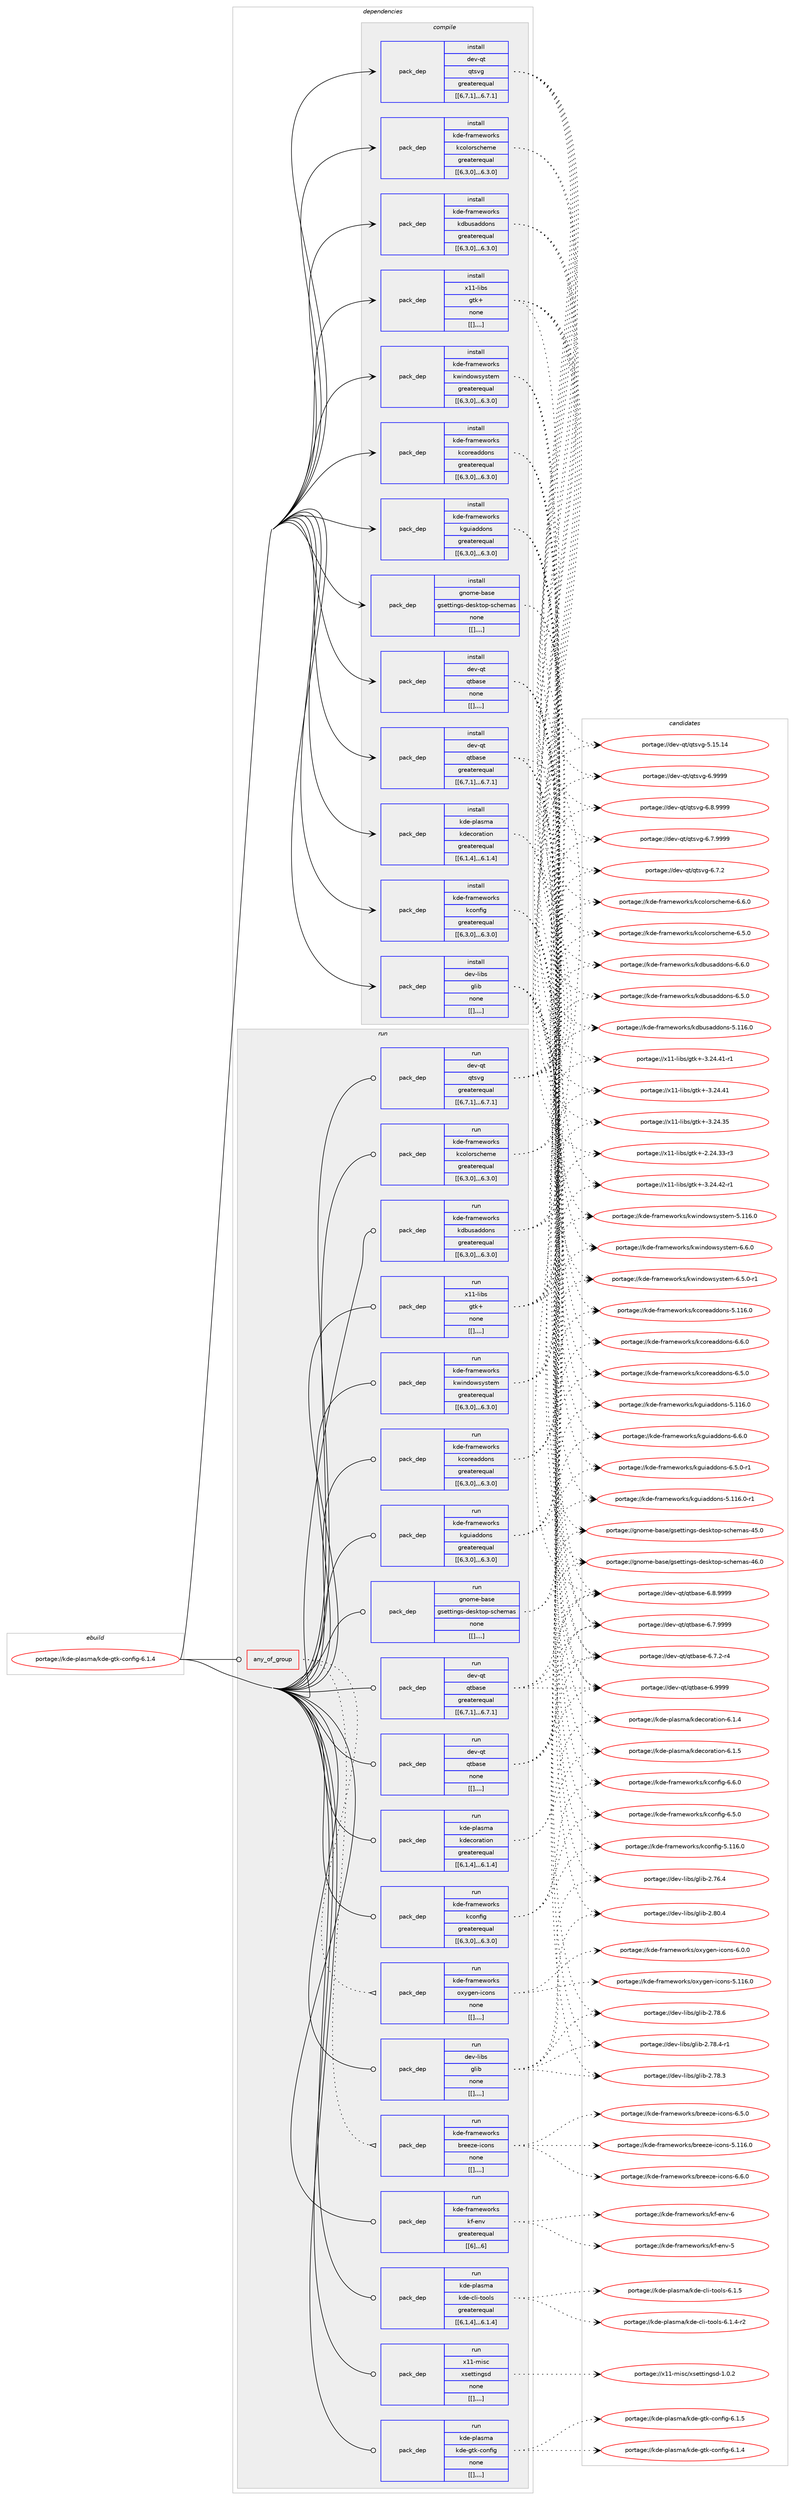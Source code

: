 digraph prolog {

# *************
# Graph options
# *************

newrank=true;
concentrate=true;
compound=true;
graph [rankdir=LR,fontname=Helvetica,fontsize=10,ranksep=1.5];#, ranksep=2.5, nodesep=0.2];
edge  [arrowhead=vee];
node  [fontname=Helvetica,fontsize=10];

# **********
# The ebuild
# **********

subgraph cluster_leftcol {
color=gray;
label=<<i>ebuild</i>>;
id [label="portage://kde-plasma/kde-gtk-config-6.1.4", color=red, width=4, href="../kde-plasma/kde-gtk-config-6.1.4.svg"];
}

# ****************
# The dependencies
# ****************

subgraph cluster_midcol {
color=gray;
label=<<i>dependencies</i>>;
subgraph cluster_compile {
fillcolor="#eeeeee";
style=filled;
label=<<i>compile</i>>;
subgraph pack204303 {
dependency277878 [label=<<TABLE BORDER="0" CELLBORDER="1" CELLSPACING="0" CELLPADDING="4" WIDTH="220"><TR><TD ROWSPAN="6" CELLPADDING="30">pack_dep</TD></TR><TR><TD WIDTH="110">install</TD></TR><TR><TD>dev-libs</TD></TR><TR><TD>glib</TD></TR><TR><TD>none</TD></TR><TR><TD>[[],,,,]</TD></TR></TABLE>>, shape=none, color=blue];
}
id:e -> dependency277878:w [weight=20,style="solid",arrowhead="vee"];
subgraph pack204304 {
dependency277879 [label=<<TABLE BORDER="0" CELLBORDER="1" CELLSPACING="0" CELLPADDING="4" WIDTH="220"><TR><TD ROWSPAN="6" CELLPADDING="30">pack_dep</TD></TR><TR><TD WIDTH="110">install</TD></TR><TR><TD>dev-qt</TD></TR><TR><TD>qtbase</TD></TR><TR><TD>greaterequal</TD></TR><TR><TD>[[6,7,1],,,6.7.1]</TD></TR></TABLE>>, shape=none, color=blue];
}
id:e -> dependency277879:w [weight=20,style="solid",arrowhead="vee"];
subgraph pack204305 {
dependency277880 [label=<<TABLE BORDER="0" CELLBORDER="1" CELLSPACING="0" CELLPADDING="4" WIDTH="220"><TR><TD ROWSPAN="6" CELLPADDING="30">pack_dep</TD></TR><TR><TD WIDTH="110">install</TD></TR><TR><TD>dev-qt</TD></TR><TR><TD>qtbase</TD></TR><TR><TD>none</TD></TR><TR><TD>[[],,,,]</TD></TR></TABLE>>, shape=none, color=blue];
}
id:e -> dependency277880:w [weight=20,style="solid",arrowhead="vee"];
subgraph pack204306 {
dependency277881 [label=<<TABLE BORDER="0" CELLBORDER="1" CELLSPACING="0" CELLPADDING="4" WIDTH="220"><TR><TD ROWSPAN="6" CELLPADDING="30">pack_dep</TD></TR><TR><TD WIDTH="110">install</TD></TR><TR><TD>dev-qt</TD></TR><TR><TD>qtsvg</TD></TR><TR><TD>greaterequal</TD></TR><TR><TD>[[6,7,1],,,6.7.1]</TD></TR></TABLE>>, shape=none, color=blue];
}
id:e -> dependency277881:w [weight=20,style="solid",arrowhead="vee"];
subgraph pack204307 {
dependency277882 [label=<<TABLE BORDER="0" CELLBORDER="1" CELLSPACING="0" CELLPADDING="4" WIDTH="220"><TR><TD ROWSPAN="6" CELLPADDING="30">pack_dep</TD></TR><TR><TD WIDTH="110">install</TD></TR><TR><TD>gnome-base</TD></TR><TR><TD>gsettings-desktop-schemas</TD></TR><TR><TD>none</TD></TR><TR><TD>[[],,,,]</TD></TR></TABLE>>, shape=none, color=blue];
}
id:e -> dependency277882:w [weight=20,style="solid",arrowhead="vee"];
subgraph pack204308 {
dependency277883 [label=<<TABLE BORDER="0" CELLBORDER="1" CELLSPACING="0" CELLPADDING="4" WIDTH="220"><TR><TD ROWSPAN="6" CELLPADDING="30">pack_dep</TD></TR><TR><TD WIDTH="110">install</TD></TR><TR><TD>kde-frameworks</TD></TR><TR><TD>kcolorscheme</TD></TR><TR><TD>greaterequal</TD></TR><TR><TD>[[6,3,0],,,6.3.0]</TD></TR></TABLE>>, shape=none, color=blue];
}
id:e -> dependency277883:w [weight=20,style="solid",arrowhead="vee"];
subgraph pack204309 {
dependency277884 [label=<<TABLE BORDER="0" CELLBORDER="1" CELLSPACING="0" CELLPADDING="4" WIDTH="220"><TR><TD ROWSPAN="6" CELLPADDING="30">pack_dep</TD></TR><TR><TD WIDTH="110">install</TD></TR><TR><TD>kde-frameworks</TD></TR><TR><TD>kconfig</TD></TR><TR><TD>greaterequal</TD></TR><TR><TD>[[6,3,0],,,6.3.0]</TD></TR></TABLE>>, shape=none, color=blue];
}
id:e -> dependency277884:w [weight=20,style="solid",arrowhead="vee"];
subgraph pack204310 {
dependency277885 [label=<<TABLE BORDER="0" CELLBORDER="1" CELLSPACING="0" CELLPADDING="4" WIDTH="220"><TR><TD ROWSPAN="6" CELLPADDING="30">pack_dep</TD></TR><TR><TD WIDTH="110">install</TD></TR><TR><TD>kde-frameworks</TD></TR><TR><TD>kcoreaddons</TD></TR><TR><TD>greaterequal</TD></TR><TR><TD>[[6,3,0],,,6.3.0]</TD></TR></TABLE>>, shape=none, color=blue];
}
id:e -> dependency277885:w [weight=20,style="solid",arrowhead="vee"];
subgraph pack204311 {
dependency277886 [label=<<TABLE BORDER="0" CELLBORDER="1" CELLSPACING="0" CELLPADDING="4" WIDTH="220"><TR><TD ROWSPAN="6" CELLPADDING="30">pack_dep</TD></TR><TR><TD WIDTH="110">install</TD></TR><TR><TD>kde-frameworks</TD></TR><TR><TD>kdbusaddons</TD></TR><TR><TD>greaterequal</TD></TR><TR><TD>[[6,3,0],,,6.3.0]</TD></TR></TABLE>>, shape=none, color=blue];
}
id:e -> dependency277886:w [weight=20,style="solid",arrowhead="vee"];
subgraph pack204312 {
dependency277887 [label=<<TABLE BORDER="0" CELLBORDER="1" CELLSPACING="0" CELLPADDING="4" WIDTH="220"><TR><TD ROWSPAN="6" CELLPADDING="30">pack_dep</TD></TR><TR><TD WIDTH="110">install</TD></TR><TR><TD>kde-frameworks</TD></TR><TR><TD>kguiaddons</TD></TR><TR><TD>greaterequal</TD></TR><TR><TD>[[6,3,0],,,6.3.0]</TD></TR></TABLE>>, shape=none, color=blue];
}
id:e -> dependency277887:w [weight=20,style="solid",arrowhead="vee"];
subgraph pack204313 {
dependency277888 [label=<<TABLE BORDER="0" CELLBORDER="1" CELLSPACING="0" CELLPADDING="4" WIDTH="220"><TR><TD ROWSPAN="6" CELLPADDING="30">pack_dep</TD></TR><TR><TD WIDTH="110">install</TD></TR><TR><TD>kde-frameworks</TD></TR><TR><TD>kwindowsystem</TD></TR><TR><TD>greaterequal</TD></TR><TR><TD>[[6,3,0],,,6.3.0]</TD></TR></TABLE>>, shape=none, color=blue];
}
id:e -> dependency277888:w [weight=20,style="solid",arrowhead="vee"];
subgraph pack204314 {
dependency277889 [label=<<TABLE BORDER="0" CELLBORDER="1" CELLSPACING="0" CELLPADDING="4" WIDTH="220"><TR><TD ROWSPAN="6" CELLPADDING="30">pack_dep</TD></TR><TR><TD WIDTH="110">install</TD></TR><TR><TD>kde-plasma</TD></TR><TR><TD>kdecoration</TD></TR><TR><TD>greaterequal</TD></TR><TR><TD>[[6,1,4],,,6.1.4]</TD></TR></TABLE>>, shape=none, color=blue];
}
id:e -> dependency277889:w [weight=20,style="solid",arrowhead="vee"];
subgraph pack204315 {
dependency277890 [label=<<TABLE BORDER="0" CELLBORDER="1" CELLSPACING="0" CELLPADDING="4" WIDTH="220"><TR><TD ROWSPAN="6" CELLPADDING="30">pack_dep</TD></TR><TR><TD WIDTH="110">install</TD></TR><TR><TD>x11-libs</TD></TR><TR><TD>gtk+</TD></TR><TR><TD>none</TD></TR><TR><TD>[[],,,,]</TD></TR></TABLE>>, shape=none, color=blue];
}
id:e -> dependency277890:w [weight=20,style="solid",arrowhead="vee"];
}
subgraph cluster_compileandrun {
fillcolor="#eeeeee";
style=filled;
label=<<i>compile and run</i>>;
}
subgraph cluster_run {
fillcolor="#eeeeee";
style=filled;
label=<<i>run</i>>;
subgraph any1961 {
dependency277891 [label=<<TABLE BORDER="0" CELLBORDER="1" CELLSPACING="0" CELLPADDING="4"><TR><TD CELLPADDING="10">any_of_group</TD></TR></TABLE>>, shape=none, color=red];subgraph pack204316 {
dependency277892 [label=<<TABLE BORDER="0" CELLBORDER="1" CELLSPACING="0" CELLPADDING="4" WIDTH="220"><TR><TD ROWSPAN="6" CELLPADDING="30">pack_dep</TD></TR><TR><TD WIDTH="110">run</TD></TR><TR><TD>kde-frameworks</TD></TR><TR><TD>breeze-icons</TD></TR><TR><TD>none</TD></TR><TR><TD>[[],,,,]</TD></TR></TABLE>>, shape=none, color=blue];
}
dependency277891:e -> dependency277892:w [weight=20,style="dotted",arrowhead="oinv"];
subgraph pack204317 {
dependency277893 [label=<<TABLE BORDER="0" CELLBORDER="1" CELLSPACING="0" CELLPADDING="4" WIDTH="220"><TR><TD ROWSPAN="6" CELLPADDING="30">pack_dep</TD></TR><TR><TD WIDTH="110">run</TD></TR><TR><TD>kde-frameworks</TD></TR><TR><TD>oxygen-icons</TD></TR><TR><TD>none</TD></TR><TR><TD>[[],,,,]</TD></TR></TABLE>>, shape=none, color=blue];
}
dependency277891:e -> dependency277893:w [weight=20,style="dotted",arrowhead="oinv"];
}
id:e -> dependency277891:w [weight=20,style="solid",arrowhead="odot"];
subgraph pack204318 {
dependency277894 [label=<<TABLE BORDER="0" CELLBORDER="1" CELLSPACING="0" CELLPADDING="4" WIDTH="220"><TR><TD ROWSPAN="6" CELLPADDING="30">pack_dep</TD></TR><TR><TD WIDTH="110">run</TD></TR><TR><TD>dev-libs</TD></TR><TR><TD>glib</TD></TR><TR><TD>none</TD></TR><TR><TD>[[],,,,]</TD></TR></TABLE>>, shape=none, color=blue];
}
id:e -> dependency277894:w [weight=20,style="solid",arrowhead="odot"];
subgraph pack204319 {
dependency277895 [label=<<TABLE BORDER="0" CELLBORDER="1" CELLSPACING="0" CELLPADDING="4" WIDTH="220"><TR><TD ROWSPAN="6" CELLPADDING="30">pack_dep</TD></TR><TR><TD WIDTH="110">run</TD></TR><TR><TD>dev-qt</TD></TR><TR><TD>qtbase</TD></TR><TR><TD>greaterequal</TD></TR><TR><TD>[[6,7,1],,,6.7.1]</TD></TR></TABLE>>, shape=none, color=blue];
}
id:e -> dependency277895:w [weight=20,style="solid",arrowhead="odot"];
subgraph pack204320 {
dependency277896 [label=<<TABLE BORDER="0" CELLBORDER="1" CELLSPACING="0" CELLPADDING="4" WIDTH="220"><TR><TD ROWSPAN="6" CELLPADDING="30">pack_dep</TD></TR><TR><TD WIDTH="110">run</TD></TR><TR><TD>dev-qt</TD></TR><TR><TD>qtbase</TD></TR><TR><TD>none</TD></TR><TR><TD>[[],,,,]</TD></TR></TABLE>>, shape=none, color=blue];
}
id:e -> dependency277896:w [weight=20,style="solid",arrowhead="odot"];
subgraph pack204321 {
dependency277897 [label=<<TABLE BORDER="0" CELLBORDER="1" CELLSPACING="0" CELLPADDING="4" WIDTH="220"><TR><TD ROWSPAN="6" CELLPADDING="30">pack_dep</TD></TR><TR><TD WIDTH="110">run</TD></TR><TR><TD>dev-qt</TD></TR><TR><TD>qtsvg</TD></TR><TR><TD>greaterequal</TD></TR><TR><TD>[[6,7,1],,,6.7.1]</TD></TR></TABLE>>, shape=none, color=blue];
}
id:e -> dependency277897:w [weight=20,style="solid",arrowhead="odot"];
subgraph pack204322 {
dependency277898 [label=<<TABLE BORDER="0" CELLBORDER="1" CELLSPACING="0" CELLPADDING="4" WIDTH="220"><TR><TD ROWSPAN="6" CELLPADDING="30">pack_dep</TD></TR><TR><TD WIDTH="110">run</TD></TR><TR><TD>gnome-base</TD></TR><TR><TD>gsettings-desktop-schemas</TD></TR><TR><TD>none</TD></TR><TR><TD>[[],,,,]</TD></TR></TABLE>>, shape=none, color=blue];
}
id:e -> dependency277898:w [weight=20,style="solid",arrowhead="odot"];
subgraph pack204323 {
dependency277899 [label=<<TABLE BORDER="0" CELLBORDER="1" CELLSPACING="0" CELLPADDING="4" WIDTH="220"><TR><TD ROWSPAN="6" CELLPADDING="30">pack_dep</TD></TR><TR><TD WIDTH="110">run</TD></TR><TR><TD>kde-frameworks</TD></TR><TR><TD>kcolorscheme</TD></TR><TR><TD>greaterequal</TD></TR><TR><TD>[[6,3,0],,,6.3.0]</TD></TR></TABLE>>, shape=none, color=blue];
}
id:e -> dependency277899:w [weight=20,style="solid",arrowhead="odot"];
subgraph pack204324 {
dependency277900 [label=<<TABLE BORDER="0" CELLBORDER="1" CELLSPACING="0" CELLPADDING="4" WIDTH="220"><TR><TD ROWSPAN="6" CELLPADDING="30">pack_dep</TD></TR><TR><TD WIDTH="110">run</TD></TR><TR><TD>kde-frameworks</TD></TR><TR><TD>kconfig</TD></TR><TR><TD>greaterequal</TD></TR><TR><TD>[[6,3,0],,,6.3.0]</TD></TR></TABLE>>, shape=none, color=blue];
}
id:e -> dependency277900:w [weight=20,style="solid",arrowhead="odot"];
subgraph pack204325 {
dependency277901 [label=<<TABLE BORDER="0" CELLBORDER="1" CELLSPACING="0" CELLPADDING="4" WIDTH="220"><TR><TD ROWSPAN="6" CELLPADDING="30">pack_dep</TD></TR><TR><TD WIDTH="110">run</TD></TR><TR><TD>kde-frameworks</TD></TR><TR><TD>kcoreaddons</TD></TR><TR><TD>greaterequal</TD></TR><TR><TD>[[6,3,0],,,6.3.0]</TD></TR></TABLE>>, shape=none, color=blue];
}
id:e -> dependency277901:w [weight=20,style="solid",arrowhead="odot"];
subgraph pack204326 {
dependency277902 [label=<<TABLE BORDER="0" CELLBORDER="1" CELLSPACING="0" CELLPADDING="4" WIDTH="220"><TR><TD ROWSPAN="6" CELLPADDING="30">pack_dep</TD></TR><TR><TD WIDTH="110">run</TD></TR><TR><TD>kde-frameworks</TD></TR><TR><TD>kdbusaddons</TD></TR><TR><TD>greaterequal</TD></TR><TR><TD>[[6,3,0],,,6.3.0]</TD></TR></TABLE>>, shape=none, color=blue];
}
id:e -> dependency277902:w [weight=20,style="solid",arrowhead="odot"];
subgraph pack204327 {
dependency277903 [label=<<TABLE BORDER="0" CELLBORDER="1" CELLSPACING="0" CELLPADDING="4" WIDTH="220"><TR><TD ROWSPAN="6" CELLPADDING="30">pack_dep</TD></TR><TR><TD WIDTH="110">run</TD></TR><TR><TD>kde-frameworks</TD></TR><TR><TD>kf-env</TD></TR><TR><TD>greaterequal</TD></TR><TR><TD>[[6],,,6]</TD></TR></TABLE>>, shape=none, color=blue];
}
id:e -> dependency277903:w [weight=20,style="solid",arrowhead="odot"];
subgraph pack204328 {
dependency277904 [label=<<TABLE BORDER="0" CELLBORDER="1" CELLSPACING="0" CELLPADDING="4" WIDTH="220"><TR><TD ROWSPAN="6" CELLPADDING="30">pack_dep</TD></TR><TR><TD WIDTH="110">run</TD></TR><TR><TD>kde-frameworks</TD></TR><TR><TD>kguiaddons</TD></TR><TR><TD>greaterequal</TD></TR><TR><TD>[[6,3,0],,,6.3.0]</TD></TR></TABLE>>, shape=none, color=blue];
}
id:e -> dependency277904:w [weight=20,style="solid",arrowhead="odot"];
subgraph pack204329 {
dependency277905 [label=<<TABLE BORDER="0" CELLBORDER="1" CELLSPACING="0" CELLPADDING="4" WIDTH="220"><TR><TD ROWSPAN="6" CELLPADDING="30">pack_dep</TD></TR><TR><TD WIDTH="110">run</TD></TR><TR><TD>kde-frameworks</TD></TR><TR><TD>kwindowsystem</TD></TR><TR><TD>greaterequal</TD></TR><TR><TD>[[6,3,0],,,6.3.0]</TD></TR></TABLE>>, shape=none, color=blue];
}
id:e -> dependency277905:w [weight=20,style="solid",arrowhead="odot"];
subgraph pack204330 {
dependency277906 [label=<<TABLE BORDER="0" CELLBORDER="1" CELLSPACING="0" CELLPADDING="4" WIDTH="220"><TR><TD ROWSPAN="6" CELLPADDING="30">pack_dep</TD></TR><TR><TD WIDTH="110">run</TD></TR><TR><TD>kde-plasma</TD></TR><TR><TD>kde-cli-tools</TD></TR><TR><TD>greaterequal</TD></TR><TR><TD>[[6,1,4],,,6.1.4]</TD></TR></TABLE>>, shape=none, color=blue];
}
id:e -> dependency277906:w [weight=20,style="solid",arrowhead="odot"];
subgraph pack204331 {
dependency277907 [label=<<TABLE BORDER="0" CELLBORDER="1" CELLSPACING="0" CELLPADDING="4" WIDTH="220"><TR><TD ROWSPAN="6" CELLPADDING="30">pack_dep</TD></TR><TR><TD WIDTH="110">run</TD></TR><TR><TD>kde-plasma</TD></TR><TR><TD>kdecoration</TD></TR><TR><TD>greaterequal</TD></TR><TR><TD>[[6,1,4],,,6.1.4]</TD></TR></TABLE>>, shape=none, color=blue];
}
id:e -> dependency277907:w [weight=20,style="solid",arrowhead="odot"];
subgraph pack204332 {
dependency277908 [label=<<TABLE BORDER="0" CELLBORDER="1" CELLSPACING="0" CELLPADDING="4" WIDTH="220"><TR><TD ROWSPAN="6" CELLPADDING="30">pack_dep</TD></TR><TR><TD WIDTH="110">run</TD></TR><TR><TD>x11-libs</TD></TR><TR><TD>gtk+</TD></TR><TR><TD>none</TD></TR><TR><TD>[[],,,,]</TD></TR></TABLE>>, shape=none, color=blue];
}
id:e -> dependency277908:w [weight=20,style="solid",arrowhead="odot"];
subgraph pack204333 {
dependency277909 [label=<<TABLE BORDER="0" CELLBORDER="1" CELLSPACING="0" CELLPADDING="4" WIDTH="220"><TR><TD ROWSPAN="6" CELLPADDING="30">pack_dep</TD></TR><TR><TD WIDTH="110">run</TD></TR><TR><TD>x11-misc</TD></TR><TR><TD>xsettingsd</TD></TR><TR><TD>none</TD></TR><TR><TD>[[],,,,]</TD></TR></TABLE>>, shape=none, color=blue];
}
id:e -> dependency277909:w [weight=20,style="solid",arrowhead="odot"];
subgraph pack204334 {
dependency277910 [label=<<TABLE BORDER="0" CELLBORDER="1" CELLSPACING="0" CELLPADDING="4" WIDTH="220"><TR><TD ROWSPAN="6" CELLPADDING="30">pack_dep</TD></TR><TR><TD WIDTH="110">run</TD></TR><TR><TD>kde-plasma</TD></TR><TR><TD>kde-gtk-config</TD></TR><TR><TD>none</TD></TR><TR><TD>[[],,,,]</TD></TR></TABLE>>, shape=none, color=blue];
}
id:e -> dependency277910:w [weight=20,style="solid",arrowhead="odot"];
}
}

# **************
# The candidates
# **************

subgraph cluster_choices {
rank=same;
color=gray;
label=<<i>candidates</i>>;

subgraph choice204303 {
color=black;
nodesep=1;
choice1001011184510810598115471031081059845504656484652 [label="portage://dev-libs/glib-2.80.4", color=red, width=4,href="../dev-libs/glib-2.80.4.svg"];
choice1001011184510810598115471031081059845504655564654 [label="portage://dev-libs/glib-2.78.6", color=red, width=4,href="../dev-libs/glib-2.78.6.svg"];
choice10010111845108105981154710310810598455046555646524511449 [label="portage://dev-libs/glib-2.78.4-r1", color=red, width=4,href="../dev-libs/glib-2.78.4-r1.svg"];
choice1001011184510810598115471031081059845504655564651 [label="portage://dev-libs/glib-2.78.3", color=red, width=4,href="../dev-libs/glib-2.78.3.svg"];
choice1001011184510810598115471031081059845504655544652 [label="portage://dev-libs/glib-2.76.4", color=red, width=4,href="../dev-libs/glib-2.76.4.svg"];
dependency277878:e -> choice1001011184510810598115471031081059845504656484652:w [style=dotted,weight="100"];
dependency277878:e -> choice1001011184510810598115471031081059845504655564654:w [style=dotted,weight="100"];
dependency277878:e -> choice10010111845108105981154710310810598455046555646524511449:w [style=dotted,weight="100"];
dependency277878:e -> choice1001011184510810598115471031081059845504655564651:w [style=dotted,weight="100"];
dependency277878:e -> choice1001011184510810598115471031081059845504655544652:w [style=dotted,weight="100"];
}
subgraph choice204304 {
color=black;
nodesep=1;
choice1001011184511311647113116989711510145544657575757 [label="portage://dev-qt/qtbase-6.9999", color=red, width=4,href="../dev-qt/qtbase-6.9999.svg"];
choice10010111845113116471131169897115101455446564657575757 [label="portage://dev-qt/qtbase-6.8.9999", color=red, width=4,href="../dev-qt/qtbase-6.8.9999.svg"];
choice10010111845113116471131169897115101455446554657575757 [label="portage://dev-qt/qtbase-6.7.9999", color=red, width=4,href="../dev-qt/qtbase-6.7.9999.svg"];
choice100101118451131164711311698971151014554465546504511452 [label="portage://dev-qt/qtbase-6.7.2-r4", color=red, width=4,href="../dev-qt/qtbase-6.7.2-r4.svg"];
dependency277879:e -> choice1001011184511311647113116989711510145544657575757:w [style=dotted,weight="100"];
dependency277879:e -> choice10010111845113116471131169897115101455446564657575757:w [style=dotted,weight="100"];
dependency277879:e -> choice10010111845113116471131169897115101455446554657575757:w [style=dotted,weight="100"];
dependency277879:e -> choice100101118451131164711311698971151014554465546504511452:w [style=dotted,weight="100"];
}
subgraph choice204305 {
color=black;
nodesep=1;
choice1001011184511311647113116989711510145544657575757 [label="portage://dev-qt/qtbase-6.9999", color=red, width=4,href="../dev-qt/qtbase-6.9999.svg"];
choice10010111845113116471131169897115101455446564657575757 [label="portage://dev-qt/qtbase-6.8.9999", color=red, width=4,href="../dev-qt/qtbase-6.8.9999.svg"];
choice10010111845113116471131169897115101455446554657575757 [label="portage://dev-qt/qtbase-6.7.9999", color=red, width=4,href="../dev-qt/qtbase-6.7.9999.svg"];
choice100101118451131164711311698971151014554465546504511452 [label="portage://dev-qt/qtbase-6.7.2-r4", color=red, width=4,href="../dev-qt/qtbase-6.7.2-r4.svg"];
dependency277880:e -> choice1001011184511311647113116989711510145544657575757:w [style=dotted,weight="100"];
dependency277880:e -> choice10010111845113116471131169897115101455446564657575757:w [style=dotted,weight="100"];
dependency277880:e -> choice10010111845113116471131169897115101455446554657575757:w [style=dotted,weight="100"];
dependency277880:e -> choice100101118451131164711311698971151014554465546504511452:w [style=dotted,weight="100"];
}
subgraph choice204306 {
color=black;
nodesep=1;
choice100101118451131164711311611511810345544657575757 [label="portage://dev-qt/qtsvg-6.9999", color=red, width=4,href="../dev-qt/qtsvg-6.9999.svg"];
choice1001011184511311647113116115118103455446564657575757 [label="portage://dev-qt/qtsvg-6.8.9999", color=red, width=4,href="../dev-qt/qtsvg-6.8.9999.svg"];
choice1001011184511311647113116115118103455446554657575757 [label="portage://dev-qt/qtsvg-6.7.9999", color=red, width=4,href="../dev-qt/qtsvg-6.7.9999.svg"];
choice1001011184511311647113116115118103455446554650 [label="portage://dev-qt/qtsvg-6.7.2", color=red, width=4,href="../dev-qt/qtsvg-6.7.2.svg"];
choice10010111845113116471131161151181034553464953464952 [label="portage://dev-qt/qtsvg-5.15.14", color=red, width=4,href="../dev-qt/qtsvg-5.15.14.svg"];
dependency277881:e -> choice100101118451131164711311611511810345544657575757:w [style=dotted,weight="100"];
dependency277881:e -> choice1001011184511311647113116115118103455446564657575757:w [style=dotted,weight="100"];
dependency277881:e -> choice1001011184511311647113116115118103455446554657575757:w [style=dotted,weight="100"];
dependency277881:e -> choice1001011184511311647113116115118103455446554650:w [style=dotted,weight="100"];
dependency277881:e -> choice10010111845113116471131161151181034553464953464952:w [style=dotted,weight="100"];
}
subgraph choice204307 {
color=black;
nodesep=1;
choice10311011110910145989711510147103115101116116105110103115451001011151071161111124511599104101109971154552544648 [label="portage://gnome-base/gsettings-desktop-schemas-46.0", color=red, width=4,href="../gnome-base/gsettings-desktop-schemas-46.0.svg"];
choice10311011110910145989711510147103115101116116105110103115451001011151071161111124511599104101109971154552534648 [label="portage://gnome-base/gsettings-desktop-schemas-45.0", color=red, width=4,href="../gnome-base/gsettings-desktop-schemas-45.0.svg"];
dependency277882:e -> choice10311011110910145989711510147103115101116116105110103115451001011151071161111124511599104101109971154552544648:w [style=dotted,weight="100"];
dependency277882:e -> choice10311011110910145989711510147103115101116116105110103115451001011151071161111124511599104101109971154552534648:w [style=dotted,weight="100"];
}
subgraph choice204308 {
color=black;
nodesep=1;
choice1071001014510211497109101119111114107115471079911110811111411599104101109101455446544648 [label="portage://kde-frameworks/kcolorscheme-6.6.0", color=red, width=4,href="../kde-frameworks/kcolorscheme-6.6.0.svg"];
choice1071001014510211497109101119111114107115471079911110811111411599104101109101455446534648 [label="portage://kde-frameworks/kcolorscheme-6.5.0", color=red, width=4,href="../kde-frameworks/kcolorscheme-6.5.0.svg"];
dependency277883:e -> choice1071001014510211497109101119111114107115471079911110811111411599104101109101455446544648:w [style=dotted,weight="100"];
dependency277883:e -> choice1071001014510211497109101119111114107115471079911110811111411599104101109101455446534648:w [style=dotted,weight="100"];
}
subgraph choice204309 {
color=black;
nodesep=1;
choice10710010145102114971091011191111141071154710799111110102105103455446544648 [label="portage://kde-frameworks/kconfig-6.6.0", color=red, width=4,href="../kde-frameworks/kconfig-6.6.0.svg"];
choice10710010145102114971091011191111141071154710799111110102105103455446534648 [label="portage://kde-frameworks/kconfig-6.5.0", color=red, width=4,href="../kde-frameworks/kconfig-6.5.0.svg"];
choice107100101451021149710910111911111410711547107991111101021051034553464949544648 [label="portage://kde-frameworks/kconfig-5.116.0", color=red, width=4,href="../kde-frameworks/kconfig-5.116.0.svg"];
dependency277884:e -> choice10710010145102114971091011191111141071154710799111110102105103455446544648:w [style=dotted,weight="100"];
dependency277884:e -> choice10710010145102114971091011191111141071154710799111110102105103455446534648:w [style=dotted,weight="100"];
dependency277884:e -> choice107100101451021149710910111911111410711547107991111101021051034553464949544648:w [style=dotted,weight="100"];
}
subgraph choice204310 {
color=black;
nodesep=1;
choice1071001014510211497109101119111114107115471079911111410197100100111110115455446544648 [label="portage://kde-frameworks/kcoreaddons-6.6.0", color=red, width=4,href="../kde-frameworks/kcoreaddons-6.6.0.svg"];
choice1071001014510211497109101119111114107115471079911111410197100100111110115455446534648 [label="portage://kde-frameworks/kcoreaddons-6.5.0", color=red, width=4,href="../kde-frameworks/kcoreaddons-6.5.0.svg"];
choice10710010145102114971091011191111141071154710799111114101971001001111101154553464949544648 [label="portage://kde-frameworks/kcoreaddons-5.116.0", color=red, width=4,href="../kde-frameworks/kcoreaddons-5.116.0.svg"];
dependency277885:e -> choice1071001014510211497109101119111114107115471079911111410197100100111110115455446544648:w [style=dotted,weight="100"];
dependency277885:e -> choice1071001014510211497109101119111114107115471079911111410197100100111110115455446534648:w [style=dotted,weight="100"];
dependency277885:e -> choice10710010145102114971091011191111141071154710799111114101971001001111101154553464949544648:w [style=dotted,weight="100"];
}
subgraph choice204311 {
color=black;
nodesep=1;
choice1071001014510211497109101119111114107115471071009811711597100100111110115455446544648 [label="portage://kde-frameworks/kdbusaddons-6.6.0", color=red, width=4,href="../kde-frameworks/kdbusaddons-6.6.0.svg"];
choice1071001014510211497109101119111114107115471071009811711597100100111110115455446534648 [label="portage://kde-frameworks/kdbusaddons-6.5.0", color=red, width=4,href="../kde-frameworks/kdbusaddons-6.5.0.svg"];
choice10710010145102114971091011191111141071154710710098117115971001001111101154553464949544648 [label="portage://kde-frameworks/kdbusaddons-5.116.0", color=red, width=4,href="../kde-frameworks/kdbusaddons-5.116.0.svg"];
dependency277886:e -> choice1071001014510211497109101119111114107115471071009811711597100100111110115455446544648:w [style=dotted,weight="100"];
dependency277886:e -> choice1071001014510211497109101119111114107115471071009811711597100100111110115455446534648:w [style=dotted,weight="100"];
dependency277886:e -> choice10710010145102114971091011191111141071154710710098117115971001001111101154553464949544648:w [style=dotted,weight="100"];
}
subgraph choice204312 {
color=black;
nodesep=1;
choice10710010145102114971091011191111141071154710710311710597100100111110115455446544648 [label="portage://kde-frameworks/kguiaddons-6.6.0", color=red, width=4,href="../kde-frameworks/kguiaddons-6.6.0.svg"];
choice107100101451021149710910111911111410711547107103117105971001001111101154554465346484511449 [label="portage://kde-frameworks/kguiaddons-6.5.0-r1", color=red, width=4,href="../kde-frameworks/kguiaddons-6.5.0-r1.svg"];
choice1071001014510211497109101119111114107115471071031171059710010011111011545534649495446484511449 [label="portage://kde-frameworks/kguiaddons-5.116.0-r1", color=red, width=4,href="../kde-frameworks/kguiaddons-5.116.0-r1.svg"];
choice107100101451021149710910111911111410711547107103117105971001001111101154553464949544648 [label="portage://kde-frameworks/kguiaddons-5.116.0", color=red, width=4,href="../kde-frameworks/kguiaddons-5.116.0.svg"];
dependency277887:e -> choice10710010145102114971091011191111141071154710710311710597100100111110115455446544648:w [style=dotted,weight="100"];
dependency277887:e -> choice107100101451021149710910111911111410711547107103117105971001001111101154554465346484511449:w [style=dotted,weight="100"];
dependency277887:e -> choice1071001014510211497109101119111114107115471071031171059710010011111011545534649495446484511449:w [style=dotted,weight="100"];
dependency277887:e -> choice107100101451021149710910111911111410711547107103117105971001001111101154553464949544648:w [style=dotted,weight="100"];
}
subgraph choice204313 {
color=black;
nodesep=1;
choice107100101451021149710910111911111410711547107119105110100111119115121115116101109455446544648 [label="portage://kde-frameworks/kwindowsystem-6.6.0", color=red, width=4,href="../kde-frameworks/kwindowsystem-6.6.0.svg"];
choice1071001014510211497109101119111114107115471071191051101001111191151211151161011094554465346484511449 [label="portage://kde-frameworks/kwindowsystem-6.5.0-r1", color=red, width=4,href="../kde-frameworks/kwindowsystem-6.5.0-r1.svg"];
choice1071001014510211497109101119111114107115471071191051101001111191151211151161011094553464949544648 [label="portage://kde-frameworks/kwindowsystem-5.116.0", color=red, width=4,href="../kde-frameworks/kwindowsystem-5.116.0.svg"];
dependency277888:e -> choice107100101451021149710910111911111410711547107119105110100111119115121115116101109455446544648:w [style=dotted,weight="100"];
dependency277888:e -> choice1071001014510211497109101119111114107115471071191051101001111191151211151161011094554465346484511449:w [style=dotted,weight="100"];
dependency277888:e -> choice1071001014510211497109101119111114107115471071191051101001111191151211151161011094553464949544648:w [style=dotted,weight="100"];
}
subgraph choice204314 {
color=black;
nodesep=1;
choice107100101451121089711510997471071001019911111497116105111110455446494653 [label="portage://kde-plasma/kdecoration-6.1.5", color=red, width=4,href="../kde-plasma/kdecoration-6.1.5.svg"];
choice107100101451121089711510997471071001019911111497116105111110455446494652 [label="portage://kde-plasma/kdecoration-6.1.4", color=red, width=4,href="../kde-plasma/kdecoration-6.1.4.svg"];
dependency277889:e -> choice107100101451121089711510997471071001019911111497116105111110455446494653:w [style=dotted,weight="100"];
dependency277889:e -> choice107100101451121089711510997471071001019911111497116105111110455446494652:w [style=dotted,weight="100"];
}
subgraph choice204315 {
color=black;
nodesep=1;
choice12049494510810598115471031161074345514650524652504511449 [label="portage://x11-libs/gtk+-3.24.42-r1", color=red, width=4,href="../x11-libs/gtk+-3.24.42-r1.svg"];
choice12049494510810598115471031161074345514650524652494511449 [label="portage://x11-libs/gtk+-3.24.41-r1", color=red, width=4,href="../x11-libs/gtk+-3.24.41-r1.svg"];
choice1204949451081059811547103116107434551465052465249 [label="portage://x11-libs/gtk+-3.24.41", color=red, width=4,href="../x11-libs/gtk+-3.24.41.svg"];
choice1204949451081059811547103116107434551465052465153 [label="portage://x11-libs/gtk+-3.24.35", color=red, width=4,href="../x11-libs/gtk+-3.24.35.svg"];
choice12049494510810598115471031161074345504650524651514511451 [label="portage://x11-libs/gtk+-2.24.33-r3", color=red, width=4,href="../x11-libs/gtk+-2.24.33-r3.svg"];
dependency277890:e -> choice12049494510810598115471031161074345514650524652504511449:w [style=dotted,weight="100"];
dependency277890:e -> choice12049494510810598115471031161074345514650524652494511449:w [style=dotted,weight="100"];
dependency277890:e -> choice1204949451081059811547103116107434551465052465249:w [style=dotted,weight="100"];
dependency277890:e -> choice1204949451081059811547103116107434551465052465153:w [style=dotted,weight="100"];
dependency277890:e -> choice12049494510810598115471031161074345504650524651514511451:w [style=dotted,weight="100"];
}
subgraph choice204316 {
color=black;
nodesep=1;
choice107100101451021149710910111911111410711547981141011011221014510599111110115455446544648 [label="portage://kde-frameworks/breeze-icons-6.6.0", color=red, width=4,href="../kde-frameworks/breeze-icons-6.6.0.svg"];
choice107100101451021149710910111911111410711547981141011011221014510599111110115455446534648 [label="portage://kde-frameworks/breeze-icons-6.5.0", color=red, width=4,href="../kde-frameworks/breeze-icons-6.5.0.svg"];
choice1071001014510211497109101119111114107115479811410110112210145105991111101154553464949544648 [label="portage://kde-frameworks/breeze-icons-5.116.0", color=red, width=4,href="../kde-frameworks/breeze-icons-5.116.0.svg"];
dependency277892:e -> choice107100101451021149710910111911111410711547981141011011221014510599111110115455446544648:w [style=dotted,weight="100"];
dependency277892:e -> choice107100101451021149710910111911111410711547981141011011221014510599111110115455446534648:w [style=dotted,weight="100"];
dependency277892:e -> choice1071001014510211497109101119111114107115479811410110112210145105991111101154553464949544648:w [style=dotted,weight="100"];
}
subgraph choice204317 {
color=black;
nodesep=1;
choice1071001014510211497109101119111114107115471111201211031011104510599111110115455446484648 [label="portage://kde-frameworks/oxygen-icons-6.0.0", color=red, width=4,href="../kde-frameworks/oxygen-icons-6.0.0.svg"];
choice10710010145102114971091011191111141071154711112012110310111045105991111101154553464949544648 [label="portage://kde-frameworks/oxygen-icons-5.116.0", color=red, width=4,href="../kde-frameworks/oxygen-icons-5.116.0.svg"];
dependency277893:e -> choice1071001014510211497109101119111114107115471111201211031011104510599111110115455446484648:w [style=dotted,weight="100"];
dependency277893:e -> choice10710010145102114971091011191111141071154711112012110310111045105991111101154553464949544648:w [style=dotted,weight="100"];
}
subgraph choice204318 {
color=black;
nodesep=1;
choice1001011184510810598115471031081059845504656484652 [label="portage://dev-libs/glib-2.80.4", color=red, width=4,href="../dev-libs/glib-2.80.4.svg"];
choice1001011184510810598115471031081059845504655564654 [label="portage://dev-libs/glib-2.78.6", color=red, width=4,href="../dev-libs/glib-2.78.6.svg"];
choice10010111845108105981154710310810598455046555646524511449 [label="portage://dev-libs/glib-2.78.4-r1", color=red, width=4,href="../dev-libs/glib-2.78.4-r1.svg"];
choice1001011184510810598115471031081059845504655564651 [label="portage://dev-libs/glib-2.78.3", color=red, width=4,href="../dev-libs/glib-2.78.3.svg"];
choice1001011184510810598115471031081059845504655544652 [label="portage://dev-libs/glib-2.76.4", color=red, width=4,href="../dev-libs/glib-2.76.4.svg"];
dependency277894:e -> choice1001011184510810598115471031081059845504656484652:w [style=dotted,weight="100"];
dependency277894:e -> choice1001011184510810598115471031081059845504655564654:w [style=dotted,weight="100"];
dependency277894:e -> choice10010111845108105981154710310810598455046555646524511449:w [style=dotted,weight="100"];
dependency277894:e -> choice1001011184510810598115471031081059845504655564651:w [style=dotted,weight="100"];
dependency277894:e -> choice1001011184510810598115471031081059845504655544652:w [style=dotted,weight="100"];
}
subgraph choice204319 {
color=black;
nodesep=1;
choice1001011184511311647113116989711510145544657575757 [label="portage://dev-qt/qtbase-6.9999", color=red, width=4,href="../dev-qt/qtbase-6.9999.svg"];
choice10010111845113116471131169897115101455446564657575757 [label="portage://dev-qt/qtbase-6.8.9999", color=red, width=4,href="../dev-qt/qtbase-6.8.9999.svg"];
choice10010111845113116471131169897115101455446554657575757 [label="portage://dev-qt/qtbase-6.7.9999", color=red, width=4,href="../dev-qt/qtbase-6.7.9999.svg"];
choice100101118451131164711311698971151014554465546504511452 [label="portage://dev-qt/qtbase-6.7.2-r4", color=red, width=4,href="../dev-qt/qtbase-6.7.2-r4.svg"];
dependency277895:e -> choice1001011184511311647113116989711510145544657575757:w [style=dotted,weight="100"];
dependency277895:e -> choice10010111845113116471131169897115101455446564657575757:w [style=dotted,weight="100"];
dependency277895:e -> choice10010111845113116471131169897115101455446554657575757:w [style=dotted,weight="100"];
dependency277895:e -> choice100101118451131164711311698971151014554465546504511452:w [style=dotted,weight="100"];
}
subgraph choice204320 {
color=black;
nodesep=1;
choice1001011184511311647113116989711510145544657575757 [label="portage://dev-qt/qtbase-6.9999", color=red, width=4,href="../dev-qt/qtbase-6.9999.svg"];
choice10010111845113116471131169897115101455446564657575757 [label="portage://dev-qt/qtbase-6.8.9999", color=red, width=4,href="../dev-qt/qtbase-6.8.9999.svg"];
choice10010111845113116471131169897115101455446554657575757 [label="portage://dev-qt/qtbase-6.7.9999", color=red, width=4,href="../dev-qt/qtbase-6.7.9999.svg"];
choice100101118451131164711311698971151014554465546504511452 [label="portage://dev-qt/qtbase-6.7.2-r4", color=red, width=4,href="../dev-qt/qtbase-6.7.2-r4.svg"];
dependency277896:e -> choice1001011184511311647113116989711510145544657575757:w [style=dotted,weight="100"];
dependency277896:e -> choice10010111845113116471131169897115101455446564657575757:w [style=dotted,weight="100"];
dependency277896:e -> choice10010111845113116471131169897115101455446554657575757:w [style=dotted,weight="100"];
dependency277896:e -> choice100101118451131164711311698971151014554465546504511452:w [style=dotted,weight="100"];
}
subgraph choice204321 {
color=black;
nodesep=1;
choice100101118451131164711311611511810345544657575757 [label="portage://dev-qt/qtsvg-6.9999", color=red, width=4,href="../dev-qt/qtsvg-6.9999.svg"];
choice1001011184511311647113116115118103455446564657575757 [label="portage://dev-qt/qtsvg-6.8.9999", color=red, width=4,href="../dev-qt/qtsvg-6.8.9999.svg"];
choice1001011184511311647113116115118103455446554657575757 [label="portage://dev-qt/qtsvg-6.7.9999", color=red, width=4,href="../dev-qt/qtsvg-6.7.9999.svg"];
choice1001011184511311647113116115118103455446554650 [label="portage://dev-qt/qtsvg-6.7.2", color=red, width=4,href="../dev-qt/qtsvg-6.7.2.svg"];
choice10010111845113116471131161151181034553464953464952 [label="portage://dev-qt/qtsvg-5.15.14", color=red, width=4,href="../dev-qt/qtsvg-5.15.14.svg"];
dependency277897:e -> choice100101118451131164711311611511810345544657575757:w [style=dotted,weight="100"];
dependency277897:e -> choice1001011184511311647113116115118103455446564657575757:w [style=dotted,weight="100"];
dependency277897:e -> choice1001011184511311647113116115118103455446554657575757:w [style=dotted,weight="100"];
dependency277897:e -> choice1001011184511311647113116115118103455446554650:w [style=dotted,weight="100"];
dependency277897:e -> choice10010111845113116471131161151181034553464953464952:w [style=dotted,weight="100"];
}
subgraph choice204322 {
color=black;
nodesep=1;
choice10311011110910145989711510147103115101116116105110103115451001011151071161111124511599104101109971154552544648 [label="portage://gnome-base/gsettings-desktop-schemas-46.0", color=red, width=4,href="../gnome-base/gsettings-desktop-schemas-46.0.svg"];
choice10311011110910145989711510147103115101116116105110103115451001011151071161111124511599104101109971154552534648 [label="portage://gnome-base/gsettings-desktop-schemas-45.0", color=red, width=4,href="../gnome-base/gsettings-desktop-schemas-45.0.svg"];
dependency277898:e -> choice10311011110910145989711510147103115101116116105110103115451001011151071161111124511599104101109971154552544648:w [style=dotted,weight="100"];
dependency277898:e -> choice10311011110910145989711510147103115101116116105110103115451001011151071161111124511599104101109971154552534648:w [style=dotted,weight="100"];
}
subgraph choice204323 {
color=black;
nodesep=1;
choice1071001014510211497109101119111114107115471079911110811111411599104101109101455446544648 [label="portage://kde-frameworks/kcolorscheme-6.6.0", color=red, width=4,href="../kde-frameworks/kcolorscheme-6.6.0.svg"];
choice1071001014510211497109101119111114107115471079911110811111411599104101109101455446534648 [label="portage://kde-frameworks/kcolorscheme-6.5.0", color=red, width=4,href="../kde-frameworks/kcolorscheme-6.5.0.svg"];
dependency277899:e -> choice1071001014510211497109101119111114107115471079911110811111411599104101109101455446544648:w [style=dotted,weight="100"];
dependency277899:e -> choice1071001014510211497109101119111114107115471079911110811111411599104101109101455446534648:w [style=dotted,weight="100"];
}
subgraph choice204324 {
color=black;
nodesep=1;
choice10710010145102114971091011191111141071154710799111110102105103455446544648 [label="portage://kde-frameworks/kconfig-6.6.0", color=red, width=4,href="../kde-frameworks/kconfig-6.6.0.svg"];
choice10710010145102114971091011191111141071154710799111110102105103455446534648 [label="portage://kde-frameworks/kconfig-6.5.0", color=red, width=4,href="../kde-frameworks/kconfig-6.5.0.svg"];
choice107100101451021149710910111911111410711547107991111101021051034553464949544648 [label="portage://kde-frameworks/kconfig-5.116.0", color=red, width=4,href="../kde-frameworks/kconfig-5.116.0.svg"];
dependency277900:e -> choice10710010145102114971091011191111141071154710799111110102105103455446544648:w [style=dotted,weight="100"];
dependency277900:e -> choice10710010145102114971091011191111141071154710799111110102105103455446534648:w [style=dotted,weight="100"];
dependency277900:e -> choice107100101451021149710910111911111410711547107991111101021051034553464949544648:w [style=dotted,weight="100"];
}
subgraph choice204325 {
color=black;
nodesep=1;
choice1071001014510211497109101119111114107115471079911111410197100100111110115455446544648 [label="portage://kde-frameworks/kcoreaddons-6.6.0", color=red, width=4,href="../kde-frameworks/kcoreaddons-6.6.0.svg"];
choice1071001014510211497109101119111114107115471079911111410197100100111110115455446534648 [label="portage://kde-frameworks/kcoreaddons-6.5.0", color=red, width=4,href="../kde-frameworks/kcoreaddons-6.5.0.svg"];
choice10710010145102114971091011191111141071154710799111114101971001001111101154553464949544648 [label="portage://kde-frameworks/kcoreaddons-5.116.0", color=red, width=4,href="../kde-frameworks/kcoreaddons-5.116.0.svg"];
dependency277901:e -> choice1071001014510211497109101119111114107115471079911111410197100100111110115455446544648:w [style=dotted,weight="100"];
dependency277901:e -> choice1071001014510211497109101119111114107115471079911111410197100100111110115455446534648:w [style=dotted,weight="100"];
dependency277901:e -> choice10710010145102114971091011191111141071154710799111114101971001001111101154553464949544648:w [style=dotted,weight="100"];
}
subgraph choice204326 {
color=black;
nodesep=1;
choice1071001014510211497109101119111114107115471071009811711597100100111110115455446544648 [label="portage://kde-frameworks/kdbusaddons-6.6.0", color=red, width=4,href="../kde-frameworks/kdbusaddons-6.6.0.svg"];
choice1071001014510211497109101119111114107115471071009811711597100100111110115455446534648 [label="portage://kde-frameworks/kdbusaddons-6.5.0", color=red, width=4,href="../kde-frameworks/kdbusaddons-6.5.0.svg"];
choice10710010145102114971091011191111141071154710710098117115971001001111101154553464949544648 [label="portage://kde-frameworks/kdbusaddons-5.116.0", color=red, width=4,href="../kde-frameworks/kdbusaddons-5.116.0.svg"];
dependency277902:e -> choice1071001014510211497109101119111114107115471071009811711597100100111110115455446544648:w [style=dotted,weight="100"];
dependency277902:e -> choice1071001014510211497109101119111114107115471071009811711597100100111110115455446534648:w [style=dotted,weight="100"];
dependency277902:e -> choice10710010145102114971091011191111141071154710710098117115971001001111101154553464949544648:w [style=dotted,weight="100"];
}
subgraph choice204327 {
color=black;
nodesep=1;
choice107100101451021149710910111911111410711547107102451011101184554 [label="portage://kde-frameworks/kf-env-6", color=red, width=4,href="../kde-frameworks/kf-env-6.svg"];
choice107100101451021149710910111911111410711547107102451011101184553 [label="portage://kde-frameworks/kf-env-5", color=red, width=4,href="../kde-frameworks/kf-env-5.svg"];
dependency277903:e -> choice107100101451021149710910111911111410711547107102451011101184554:w [style=dotted,weight="100"];
dependency277903:e -> choice107100101451021149710910111911111410711547107102451011101184553:w [style=dotted,weight="100"];
}
subgraph choice204328 {
color=black;
nodesep=1;
choice10710010145102114971091011191111141071154710710311710597100100111110115455446544648 [label="portage://kde-frameworks/kguiaddons-6.6.0", color=red, width=4,href="../kde-frameworks/kguiaddons-6.6.0.svg"];
choice107100101451021149710910111911111410711547107103117105971001001111101154554465346484511449 [label="portage://kde-frameworks/kguiaddons-6.5.0-r1", color=red, width=4,href="../kde-frameworks/kguiaddons-6.5.0-r1.svg"];
choice1071001014510211497109101119111114107115471071031171059710010011111011545534649495446484511449 [label="portage://kde-frameworks/kguiaddons-5.116.0-r1", color=red, width=4,href="../kde-frameworks/kguiaddons-5.116.0-r1.svg"];
choice107100101451021149710910111911111410711547107103117105971001001111101154553464949544648 [label="portage://kde-frameworks/kguiaddons-5.116.0", color=red, width=4,href="../kde-frameworks/kguiaddons-5.116.0.svg"];
dependency277904:e -> choice10710010145102114971091011191111141071154710710311710597100100111110115455446544648:w [style=dotted,weight="100"];
dependency277904:e -> choice107100101451021149710910111911111410711547107103117105971001001111101154554465346484511449:w [style=dotted,weight="100"];
dependency277904:e -> choice1071001014510211497109101119111114107115471071031171059710010011111011545534649495446484511449:w [style=dotted,weight="100"];
dependency277904:e -> choice107100101451021149710910111911111410711547107103117105971001001111101154553464949544648:w [style=dotted,weight="100"];
}
subgraph choice204329 {
color=black;
nodesep=1;
choice107100101451021149710910111911111410711547107119105110100111119115121115116101109455446544648 [label="portage://kde-frameworks/kwindowsystem-6.6.0", color=red, width=4,href="../kde-frameworks/kwindowsystem-6.6.0.svg"];
choice1071001014510211497109101119111114107115471071191051101001111191151211151161011094554465346484511449 [label="portage://kde-frameworks/kwindowsystem-6.5.0-r1", color=red, width=4,href="../kde-frameworks/kwindowsystem-6.5.0-r1.svg"];
choice1071001014510211497109101119111114107115471071191051101001111191151211151161011094553464949544648 [label="portage://kde-frameworks/kwindowsystem-5.116.0", color=red, width=4,href="../kde-frameworks/kwindowsystem-5.116.0.svg"];
dependency277905:e -> choice107100101451021149710910111911111410711547107119105110100111119115121115116101109455446544648:w [style=dotted,weight="100"];
dependency277905:e -> choice1071001014510211497109101119111114107115471071191051101001111191151211151161011094554465346484511449:w [style=dotted,weight="100"];
dependency277905:e -> choice1071001014510211497109101119111114107115471071191051101001111191151211151161011094553464949544648:w [style=dotted,weight="100"];
}
subgraph choice204330 {
color=black;
nodesep=1;
choice10710010145112108971151099747107100101459910810545116111111108115455446494653 [label="portage://kde-plasma/kde-cli-tools-6.1.5", color=red, width=4,href="../kde-plasma/kde-cli-tools-6.1.5.svg"];
choice107100101451121089711510997471071001014599108105451161111111081154554464946524511450 [label="portage://kde-plasma/kde-cli-tools-6.1.4-r2", color=red, width=4,href="../kde-plasma/kde-cli-tools-6.1.4-r2.svg"];
dependency277906:e -> choice10710010145112108971151099747107100101459910810545116111111108115455446494653:w [style=dotted,weight="100"];
dependency277906:e -> choice107100101451121089711510997471071001014599108105451161111111081154554464946524511450:w [style=dotted,weight="100"];
}
subgraph choice204331 {
color=black;
nodesep=1;
choice107100101451121089711510997471071001019911111497116105111110455446494653 [label="portage://kde-plasma/kdecoration-6.1.5", color=red, width=4,href="../kde-plasma/kdecoration-6.1.5.svg"];
choice107100101451121089711510997471071001019911111497116105111110455446494652 [label="portage://kde-plasma/kdecoration-6.1.4", color=red, width=4,href="../kde-plasma/kdecoration-6.1.4.svg"];
dependency277907:e -> choice107100101451121089711510997471071001019911111497116105111110455446494653:w [style=dotted,weight="100"];
dependency277907:e -> choice107100101451121089711510997471071001019911111497116105111110455446494652:w [style=dotted,weight="100"];
}
subgraph choice204332 {
color=black;
nodesep=1;
choice12049494510810598115471031161074345514650524652504511449 [label="portage://x11-libs/gtk+-3.24.42-r1", color=red, width=4,href="../x11-libs/gtk+-3.24.42-r1.svg"];
choice12049494510810598115471031161074345514650524652494511449 [label="portage://x11-libs/gtk+-3.24.41-r1", color=red, width=4,href="../x11-libs/gtk+-3.24.41-r1.svg"];
choice1204949451081059811547103116107434551465052465249 [label="portage://x11-libs/gtk+-3.24.41", color=red, width=4,href="../x11-libs/gtk+-3.24.41.svg"];
choice1204949451081059811547103116107434551465052465153 [label="portage://x11-libs/gtk+-3.24.35", color=red, width=4,href="../x11-libs/gtk+-3.24.35.svg"];
choice12049494510810598115471031161074345504650524651514511451 [label="portage://x11-libs/gtk+-2.24.33-r3", color=red, width=4,href="../x11-libs/gtk+-2.24.33-r3.svg"];
dependency277908:e -> choice12049494510810598115471031161074345514650524652504511449:w [style=dotted,weight="100"];
dependency277908:e -> choice12049494510810598115471031161074345514650524652494511449:w [style=dotted,weight="100"];
dependency277908:e -> choice1204949451081059811547103116107434551465052465249:w [style=dotted,weight="100"];
dependency277908:e -> choice1204949451081059811547103116107434551465052465153:w [style=dotted,weight="100"];
dependency277908:e -> choice12049494510810598115471031161074345504650524651514511451:w [style=dotted,weight="100"];
}
subgraph choice204333 {
color=black;
nodesep=1;
choice1204949451091051159947120115101116116105110103115100454946484650 [label="portage://x11-misc/xsettingsd-1.0.2", color=red, width=4,href="../x11-misc/xsettingsd-1.0.2.svg"];
dependency277909:e -> choice1204949451091051159947120115101116116105110103115100454946484650:w [style=dotted,weight="100"];
}
subgraph choice204334 {
color=black;
nodesep=1;
choice10710010145112108971151099747107100101451031161074599111110102105103455446494653 [label="portage://kde-plasma/kde-gtk-config-6.1.5", color=red, width=4,href="../kde-plasma/kde-gtk-config-6.1.5.svg"];
choice10710010145112108971151099747107100101451031161074599111110102105103455446494652 [label="portage://kde-plasma/kde-gtk-config-6.1.4", color=red, width=4,href="../kde-plasma/kde-gtk-config-6.1.4.svg"];
dependency277910:e -> choice10710010145112108971151099747107100101451031161074599111110102105103455446494653:w [style=dotted,weight="100"];
dependency277910:e -> choice10710010145112108971151099747107100101451031161074599111110102105103455446494652:w [style=dotted,weight="100"];
}
}

}
